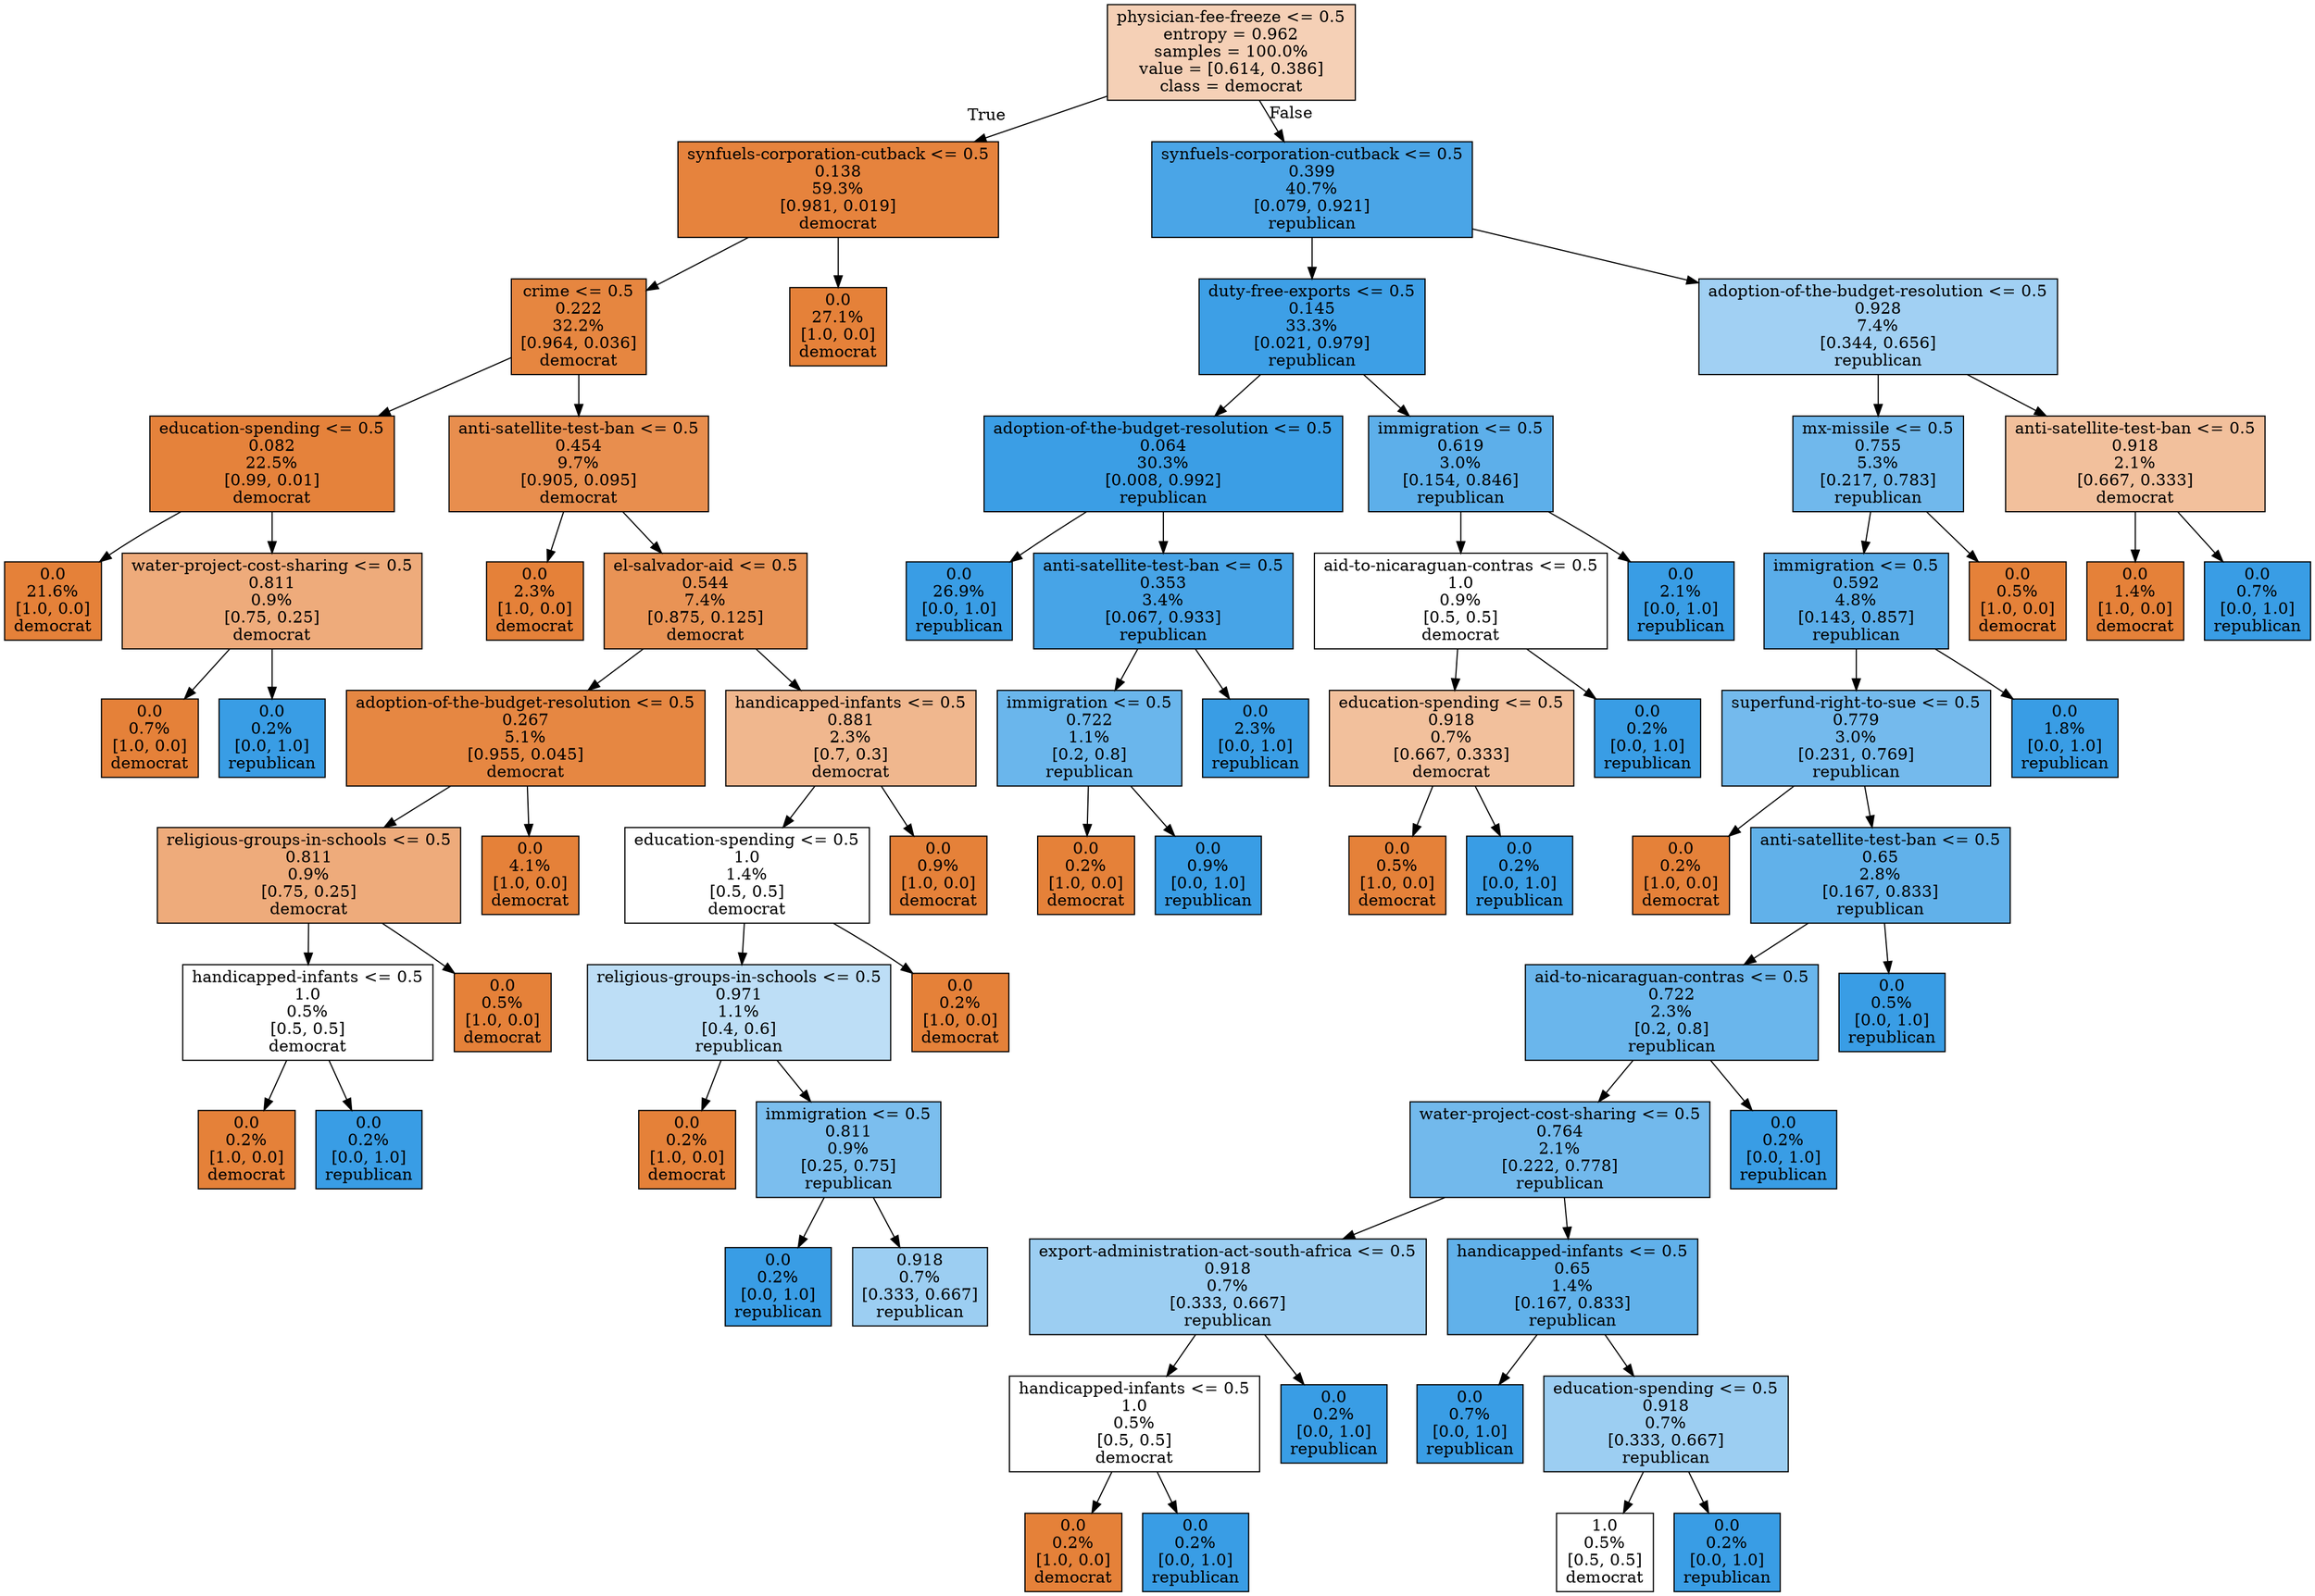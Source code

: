digraph Tree {
node [shape=box, style="filled", color="black"] ;
0 [label="physician-fee-freeze <= 0.5\nentropy = 0.962\nsamples = 100.0%\nvalue = [0.614, 0.386]\nclass = democrat", fillcolor="#f5d0b6"] ;
1 [label="synfuels-corporation-cutback <= 0.5\n0.138\n59.3%\n[0.981, 0.019]\ndemocrat", fillcolor="#e6833d"] ;
0 -> 1 [labeldistance=2.5, labelangle=45, headlabel="True"] ;
2 [label="crime <= 0.5\n0.222\n32.2%\n[0.964, 0.036]\ndemocrat", fillcolor="#e68640"] ;
1 -> 2 ;
3 [label="education-spending <= 0.5\n0.082\n22.5%\n[0.99, 0.01]\ndemocrat", fillcolor="#e5823b"] ;
2 -> 3 ;
4 [label="0.0\n21.6%\n[1.0, 0.0]\ndemocrat", fillcolor="#e58139"] ;
3 -> 4 ;
5 [label="water-project-cost-sharing <= 0.5\n0.811\n0.9%\n[0.75, 0.25]\ndemocrat", fillcolor="#eeab7b"] ;
3 -> 5 ;
6 [label="0.0\n0.7%\n[1.0, 0.0]\ndemocrat", fillcolor="#e58139"] ;
5 -> 6 ;
7 [label="0.0\n0.2%\n[0.0, 1.0]\nrepublican", fillcolor="#399de5"] ;
5 -> 7 ;
8 [label="anti-satellite-test-ban <= 0.5\n0.454\n9.7%\n[0.905, 0.095]\ndemocrat", fillcolor="#e88e4e"] ;
2 -> 8 ;
9 [label="0.0\n2.3%\n[1.0, 0.0]\ndemocrat", fillcolor="#e58139"] ;
8 -> 9 ;
10 [label="el-salvador-aid <= 0.5\n0.544\n7.4%\n[0.875, 0.125]\ndemocrat", fillcolor="#e99355"] ;
8 -> 10 ;
11 [label="adoption-of-the-budget-resolution <= 0.5\n0.267\n5.1%\n[0.955, 0.045]\ndemocrat", fillcolor="#e68742"] ;
10 -> 11 ;
12 [label="religious-groups-in-schools <= 0.5\n0.811\n0.9%\n[0.75, 0.25]\ndemocrat", fillcolor="#eeab7b"] ;
11 -> 12 ;
13 [label="handicapped-infants <= 0.5\n1.0\n0.5%\n[0.5, 0.5]\ndemocrat", fillcolor="#ffffff"] ;
12 -> 13 ;
14 [label="0.0\n0.2%\n[1.0, 0.0]\ndemocrat", fillcolor="#e58139"] ;
13 -> 14 ;
15 [label="0.0\n0.2%\n[0.0, 1.0]\nrepublican", fillcolor="#399de5"] ;
13 -> 15 ;
16 [label="0.0\n0.5%\n[1.0, 0.0]\ndemocrat", fillcolor="#e58139"] ;
12 -> 16 ;
17 [label="0.0\n4.1%\n[1.0, 0.0]\ndemocrat", fillcolor="#e58139"] ;
11 -> 17 ;
18 [label="handicapped-infants <= 0.5\n0.881\n2.3%\n[0.7, 0.3]\ndemocrat", fillcolor="#f0b78e"] ;
10 -> 18 ;
19 [label="education-spending <= 0.5\n1.0\n1.4%\n[0.5, 0.5]\ndemocrat", fillcolor="#ffffff"] ;
18 -> 19 ;
20 [label="religious-groups-in-schools <= 0.5\n0.971\n1.1%\n[0.4, 0.6]\nrepublican", fillcolor="#bddef6"] ;
19 -> 20 ;
21 [label="0.0\n0.2%\n[1.0, 0.0]\ndemocrat", fillcolor="#e58139"] ;
20 -> 21 ;
22 [label="immigration <= 0.5\n0.811\n0.9%\n[0.25, 0.75]\nrepublican", fillcolor="#7bbeee"] ;
20 -> 22 ;
23 [label="0.0\n0.2%\n[0.0, 1.0]\nrepublican", fillcolor="#399de5"] ;
22 -> 23 ;
24 [label="0.918\n0.7%\n[0.333, 0.667]\nrepublican", fillcolor="#9ccef2"] ;
22 -> 24 ;
25 [label="0.0\n0.2%\n[1.0, 0.0]\ndemocrat", fillcolor="#e58139"] ;
19 -> 25 ;
26 [label="0.0\n0.9%\n[1.0, 0.0]\ndemocrat", fillcolor="#e58139"] ;
18 -> 26 ;
27 [label="0.0\n27.1%\n[1.0, 0.0]\ndemocrat", fillcolor="#e58139"] ;
1 -> 27 ;
28 [label="synfuels-corporation-cutback <= 0.5\n0.399\n40.7%\n[0.079, 0.921]\nrepublican", fillcolor="#4aa5e7"] ;
0 -> 28 [labeldistance=2.5, labelangle=-45, headlabel="False"] ;
29 [label="duty-free-exports <= 0.5\n0.145\n33.3%\n[0.021, 0.979]\nrepublican", fillcolor="#3d9fe6"] ;
28 -> 29 ;
30 [label="adoption-of-the-budget-resolution <= 0.5\n0.064\n30.3%\n[0.008, 0.992]\nrepublican", fillcolor="#3b9ee5"] ;
29 -> 30 ;
31 [label="0.0\n26.9%\n[0.0, 1.0]\nrepublican", fillcolor="#399de5"] ;
30 -> 31 ;
32 [label="anti-satellite-test-ban <= 0.5\n0.353\n3.4%\n[0.067, 0.933]\nrepublican", fillcolor="#47a4e7"] ;
30 -> 32 ;
33 [label="immigration <= 0.5\n0.722\n1.1%\n[0.2, 0.8]\nrepublican", fillcolor="#6ab6ec"] ;
32 -> 33 ;
34 [label="0.0\n0.2%\n[1.0, 0.0]\ndemocrat", fillcolor="#e58139"] ;
33 -> 34 ;
35 [label="0.0\n0.9%\n[0.0, 1.0]\nrepublican", fillcolor="#399de5"] ;
33 -> 35 ;
36 [label="0.0\n2.3%\n[0.0, 1.0]\nrepublican", fillcolor="#399de5"] ;
32 -> 36 ;
37 [label="immigration <= 0.5\n0.619\n3.0%\n[0.154, 0.846]\nrepublican", fillcolor="#5dafea"] ;
29 -> 37 ;
38 [label="aid-to-nicaraguan-contras <= 0.5\n1.0\n0.9%\n[0.5, 0.5]\ndemocrat", fillcolor="#ffffff"] ;
37 -> 38 ;
39 [label="education-spending <= 0.5\n0.918\n0.7%\n[0.667, 0.333]\ndemocrat", fillcolor="#f2c09c"] ;
38 -> 39 ;
40 [label="0.0\n0.5%\n[1.0, 0.0]\ndemocrat", fillcolor="#e58139"] ;
39 -> 40 ;
41 [label="0.0\n0.2%\n[0.0, 1.0]\nrepublican", fillcolor="#399de5"] ;
39 -> 41 ;
42 [label="0.0\n0.2%\n[0.0, 1.0]\nrepublican", fillcolor="#399de5"] ;
38 -> 42 ;
43 [label="0.0\n2.1%\n[0.0, 1.0]\nrepublican", fillcolor="#399de5"] ;
37 -> 43 ;
44 [label="adoption-of-the-budget-resolution <= 0.5\n0.928\n7.4%\n[0.344, 0.656]\nrepublican", fillcolor="#a1d0f3"] ;
28 -> 44 ;
45 [label="mx-missile <= 0.5\n0.755\n5.3%\n[0.217, 0.783]\nrepublican", fillcolor="#70b8ec"] ;
44 -> 45 ;
46 [label="immigration <= 0.5\n0.592\n4.8%\n[0.143, 0.857]\nrepublican", fillcolor="#5aade9"] ;
45 -> 46 ;
47 [label="superfund-right-to-sue <= 0.5\n0.779\n3.0%\n[0.231, 0.769]\nrepublican", fillcolor="#74baed"] ;
46 -> 47 ;
48 [label="0.0\n0.2%\n[1.0, 0.0]\ndemocrat", fillcolor="#e58139"] ;
47 -> 48 ;
49 [label="anti-satellite-test-ban <= 0.5\n0.65\n2.8%\n[0.167, 0.833]\nrepublican", fillcolor="#61b1ea"] ;
47 -> 49 ;
50 [label="aid-to-nicaraguan-contras <= 0.5\n0.722\n2.3%\n[0.2, 0.8]\nrepublican", fillcolor="#6ab6ec"] ;
49 -> 50 ;
51 [label="water-project-cost-sharing <= 0.5\n0.764\n2.1%\n[0.222, 0.778]\nrepublican", fillcolor="#72b9ec"] ;
50 -> 51 ;
52 [label="export-administration-act-south-africa <= 0.5\n0.918\n0.7%\n[0.333, 0.667]\nrepublican", fillcolor="#9ccef2"] ;
51 -> 52 ;
53 [label="handicapped-infants <= 0.5\n1.0\n0.5%\n[0.5, 0.5]\ndemocrat", fillcolor="#ffffff"] ;
52 -> 53 ;
54 [label="0.0\n0.2%\n[1.0, 0.0]\ndemocrat", fillcolor="#e58139"] ;
53 -> 54 ;
55 [label="0.0\n0.2%\n[0.0, 1.0]\nrepublican", fillcolor="#399de5"] ;
53 -> 55 ;
56 [label="0.0\n0.2%\n[0.0, 1.0]\nrepublican", fillcolor="#399de5"] ;
52 -> 56 ;
57 [label="handicapped-infants <= 0.5\n0.65\n1.4%\n[0.167, 0.833]\nrepublican", fillcolor="#61b1ea"] ;
51 -> 57 ;
58 [label="0.0\n0.7%\n[0.0, 1.0]\nrepublican", fillcolor="#399de5"] ;
57 -> 58 ;
59 [label="education-spending <= 0.5\n0.918\n0.7%\n[0.333, 0.667]\nrepublican", fillcolor="#9ccef2"] ;
57 -> 59 ;
60 [label="1.0\n0.5%\n[0.5, 0.5]\ndemocrat", fillcolor="#ffffff"] ;
59 -> 60 ;
61 [label="0.0\n0.2%\n[0.0, 1.0]\nrepublican", fillcolor="#399de5"] ;
59 -> 61 ;
62 [label="0.0\n0.2%\n[0.0, 1.0]\nrepublican", fillcolor="#399de5"] ;
50 -> 62 ;
63 [label="0.0\n0.5%\n[0.0, 1.0]\nrepublican", fillcolor="#399de5"] ;
49 -> 63 ;
64 [label="0.0\n1.8%\n[0.0, 1.0]\nrepublican", fillcolor="#399de5"] ;
46 -> 64 ;
65 [label="0.0\n0.5%\n[1.0, 0.0]\ndemocrat", fillcolor="#e58139"] ;
45 -> 65 ;
66 [label="anti-satellite-test-ban <= 0.5\n0.918\n2.1%\n[0.667, 0.333]\ndemocrat", fillcolor="#f2c09c"] ;
44 -> 66 ;
67 [label="0.0\n1.4%\n[1.0, 0.0]\ndemocrat", fillcolor="#e58139"] ;
66 -> 67 ;
68 [label="0.0\n0.7%\n[0.0, 1.0]\nrepublican", fillcolor="#399de5"] ;
66 -> 68 ;
}
